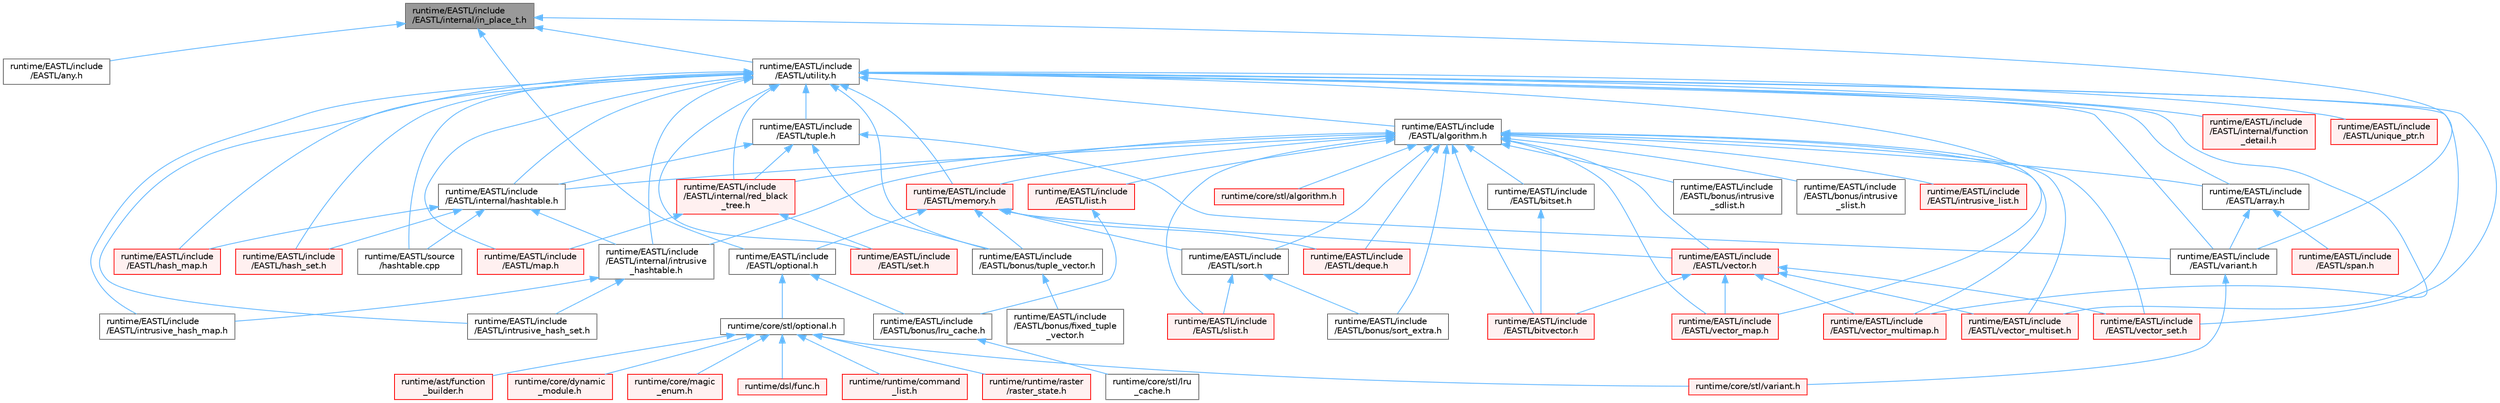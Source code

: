 digraph "runtime/EASTL/include/EASTL/internal/in_place_t.h"
{
 // LATEX_PDF_SIZE
  bgcolor="transparent";
  edge [fontname=Helvetica,fontsize=10,labelfontname=Helvetica,labelfontsize=10];
  node [fontname=Helvetica,fontsize=10,shape=box,height=0.2,width=0.4];
  Node1 [id="Node000001",label="runtime/EASTL/include\l/EASTL/internal/in_place_t.h",height=0.2,width=0.4,color="gray40", fillcolor="grey60", style="filled", fontcolor="black",tooltip=" "];
  Node1 -> Node2 [id="edge1_Node000001_Node000002",dir="back",color="steelblue1",style="solid",tooltip=" "];
  Node2 [id="Node000002",label="runtime/EASTL/include\l/EASTL/any.h",height=0.2,width=0.4,color="grey40", fillcolor="white", style="filled",URL="$any_8h.html",tooltip=" "];
  Node1 -> Node3 [id="edge2_Node000001_Node000003",dir="back",color="steelblue1",style="solid",tooltip=" "];
  Node3 [id="Node000003",label="runtime/EASTL/include\l/EASTL/optional.h",height=0.2,width=0.4,color="grey40", fillcolor="white", style="filled",URL="$_e_a_s_t_l_2include_2_e_a_s_t_l_2optional_8h.html",tooltip=" "];
  Node3 -> Node4 [id="edge3_Node000003_Node000004",dir="back",color="steelblue1",style="solid",tooltip=" "];
  Node4 [id="Node000004",label="runtime/EASTL/include\l/EASTL/bonus/lru_cache.h",height=0.2,width=0.4,color="grey40", fillcolor="white", style="filled",URL="$_e_a_s_t_l_2include_2_e_a_s_t_l_2bonus_2lru__cache_8h.html",tooltip=" "];
  Node4 -> Node5 [id="edge4_Node000004_Node000005",dir="back",color="steelblue1",style="solid",tooltip=" "];
  Node5 [id="Node000005",label="runtime/core/stl/lru\l_cache.h",height=0.2,width=0.4,color="grey40", fillcolor="white", style="filled",URL="$core_2stl_2lru__cache_8h.html",tooltip=" "];
  Node3 -> Node6 [id="edge5_Node000003_Node000006",dir="back",color="steelblue1",style="solid",tooltip=" "];
  Node6 [id="Node000006",label="runtime/core/stl/optional.h",height=0.2,width=0.4,color="grey40", fillcolor="white", style="filled",URL="$core_2stl_2optional_8h.html",tooltip=" "];
  Node6 -> Node7 [id="edge6_Node000006_Node000007",dir="back",color="steelblue1",style="solid",tooltip=" "];
  Node7 [id="Node000007",label="runtime/ast/function\l_builder.h",height=0.2,width=0.4,color="red", fillcolor="#FFF0F0", style="filled",URL="$function__builder_8h.html",tooltip=" "];
  Node6 -> Node39 [id="edge7_Node000006_Node000039",dir="back",color="steelblue1",style="solid",tooltip=" "];
  Node39 [id="Node000039",label="runtime/core/dynamic\l_module.h",height=0.2,width=0.4,color="red", fillcolor="#FFF0F0", style="filled",URL="$dynamic__module_8h.html",tooltip=" "];
  Node6 -> Node41 [id="edge8_Node000006_Node000041",dir="back",color="steelblue1",style="solid",tooltip=" "];
  Node41 [id="Node000041",label="runtime/core/magic\l_enum.h",height=0.2,width=0.4,color="red", fillcolor="#FFF0F0", style="filled",URL="$magic__enum_8h.html",tooltip=" "];
  Node6 -> Node63 [id="edge9_Node000006_Node000063",dir="back",color="steelblue1",style="solid",tooltip=" "];
  Node63 [id="Node000063",label="runtime/core/stl/variant.h",height=0.2,width=0.4,color="red", fillcolor="#FFF0F0", style="filled",URL="$core_2stl_2variant_8h.html",tooltip=" "];
  Node6 -> Node16 [id="edge10_Node000006_Node000016",dir="back",color="steelblue1",style="solid",tooltip=" "];
  Node16 [id="Node000016",label="runtime/dsl/func.h",height=0.2,width=0.4,color="red", fillcolor="#FFF0F0", style="filled",URL="$func_8h.html",tooltip=" "];
  Node6 -> Node66 [id="edge11_Node000006_Node000066",dir="back",color="steelblue1",style="solid",tooltip=" "];
  Node66 [id="Node000066",label="runtime/runtime/command\l_list.h",height=0.2,width=0.4,color="red", fillcolor="#FFF0F0", style="filled",URL="$command__list_8h.html",tooltip=" "];
  Node6 -> Node72 [id="edge12_Node000006_Node000072",dir="back",color="steelblue1",style="solid",tooltip=" "];
  Node72 [id="Node000072",label="runtime/runtime/raster\l/raster_state.h",height=0.2,width=0.4,color="red", fillcolor="#FFF0F0", style="filled",URL="$raster__state_8h.html",tooltip=" "];
  Node1 -> Node73 [id="edge13_Node000001_Node000073",dir="back",color="steelblue1",style="solid",tooltip=" "];
  Node73 [id="Node000073",label="runtime/EASTL/include\l/EASTL/utility.h",height=0.2,width=0.4,color="grey40", fillcolor="white", style="filled",URL="$_e_a_s_t_l_2include_2_e_a_s_t_l_2utility_8h.html",tooltip=" "];
  Node73 -> Node74 [id="edge14_Node000073_Node000074",dir="back",color="steelblue1",style="solid",tooltip=" "];
  Node74 [id="Node000074",label="runtime/EASTL/include\l/EASTL/algorithm.h",height=0.2,width=0.4,color="grey40", fillcolor="white", style="filled",URL="$_e_a_s_t_l_2include_2_e_a_s_t_l_2algorithm_8h.html",tooltip=" "];
  Node74 -> Node75 [id="edge15_Node000074_Node000075",dir="back",color="steelblue1",style="solid",tooltip=" "];
  Node75 [id="Node000075",label="runtime/EASTL/include\l/EASTL/array.h",height=0.2,width=0.4,color="grey40", fillcolor="white", style="filled",URL="$array_8h.html",tooltip=" "];
  Node75 -> Node76 [id="edge16_Node000075_Node000076",dir="back",color="steelblue1",style="solid",tooltip=" "];
  Node76 [id="Node000076",label="runtime/EASTL/include\l/EASTL/span.h",height=0.2,width=0.4,color="red", fillcolor="#FFF0F0", style="filled",URL="$span_8h.html",tooltip=" "];
  Node75 -> Node422 [id="edge17_Node000075_Node000422",dir="back",color="steelblue1",style="solid",tooltip=" "];
  Node422 [id="Node000422",label="runtime/EASTL/include\l/EASTL/variant.h",height=0.2,width=0.4,color="grey40", fillcolor="white", style="filled",URL="$_e_a_s_t_l_2include_2_e_a_s_t_l_2variant_8h.html",tooltip=" "];
  Node422 -> Node63 [id="edge18_Node000422_Node000063",dir="back",color="steelblue1",style="solid",tooltip=" "];
  Node74 -> Node91 [id="edge19_Node000074_Node000091",dir="back",color="steelblue1",style="solid",tooltip=" "];
  Node91 [id="Node000091",label="runtime/EASTL/include\l/EASTL/bitset.h",height=0.2,width=0.4,color="grey40", fillcolor="white", style="filled",URL="$bitset_8h.html",tooltip=" "];
  Node91 -> Node92 [id="edge20_Node000091_Node000092",dir="back",color="steelblue1",style="solid",tooltip=" "];
  Node92 [id="Node000092",label="runtime/EASTL/include\l/EASTL/bitvector.h",height=0.2,width=0.4,color="red", fillcolor="#FFF0F0", style="filled",URL="$bitvector_8h.html",tooltip=" "];
  Node74 -> Node92 [id="edge21_Node000074_Node000092",dir="back",color="steelblue1",style="solid",tooltip=" "];
  Node74 -> Node423 [id="edge22_Node000074_Node000423",dir="back",color="steelblue1",style="solid",tooltip=" "];
  Node423 [id="Node000423",label="runtime/EASTL/include\l/EASTL/bonus/intrusive\l_sdlist.h",height=0.2,width=0.4,color="grey40", fillcolor="white", style="filled",URL="$intrusive__sdlist_8h.html",tooltip=" "];
  Node74 -> Node424 [id="edge23_Node000074_Node000424",dir="back",color="steelblue1",style="solid",tooltip=" "];
  Node424 [id="Node000424",label="runtime/EASTL/include\l/EASTL/bonus/intrusive\l_slist.h",height=0.2,width=0.4,color="grey40", fillcolor="white", style="filled",URL="$intrusive__slist_8h.html",tooltip=" "];
  Node74 -> Node425 [id="edge24_Node000074_Node000425",dir="back",color="steelblue1",style="solid",tooltip=" "];
  Node425 [id="Node000425",label="runtime/EASTL/include\l/EASTL/bonus/sort_extra.h",height=0.2,width=0.4,color="grey40", fillcolor="white", style="filled",URL="$sort__extra_8h.html",tooltip=" "];
  Node74 -> Node426 [id="edge25_Node000074_Node000426",dir="back",color="steelblue1",style="solid",tooltip=" "];
  Node426 [id="Node000426",label="runtime/EASTL/include\l/EASTL/deque.h",height=0.2,width=0.4,color="red", fillcolor="#FFF0F0", style="filled",URL="$_e_a_s_t_l_2include_2_e_a_s_t_l_2deque_8h.html",tooltip=" "];
  Node74 -> Node109 [id="edge26_Node000074_Node000109",dir="back",color="steelblue1",style="solid",tooltip=" "];
  Node109 [id="Node000109",label="runtime/EASTL/include\l/EASTL/internal/hashtable.h",height=0.2,width=0.4,color="grey40", fillcolor="white", style="filled",URL="$hashtable_8h.html",tooltip=" "];
  Node109 -> Node110 [id="edge27_Node000109_Node000110",dir="back",color="steelblue1",style="solid",tooltip=" "];
  Node110 [id="Node000110",label="runtime/EASTL/include\l/EASTL/hash_map.h",height=0.2,width=0.4,color="red", fillcolor="#FFF0F0", style="filled",URL="$hash__map_8h.html",tooltip=" "];
  Node109 -> Node114 [id="edge28_Node000109_Node000114",dir="back",color="steelblue1",style="solid",tooltip=" "];
  Node114 [id="Node000114",label="runtime/EASTL/include\l/EASTL/hash_set.h",height=0.2,width=0.4,color="red", fillcolor="#FFF0F0", style="filled",URL="$hash__set_8h.html",tooltip=" "];
  Node109 -> Node117 [id="edge29_Node000109_Node000117",dir="back",color="steelblue1",style="solid",tooltip=" "];
  Node117 [id="Node000117",label="runtime/EASTL/include\l/EASTL/internal/intrusive\l_hashtable.h",height=0.2,width=0.4,color="grey40", fillcolor="white", style="filled",URL="$intrusive__hashtable_8h.html",tooltip=" "];
  Node117 -> Node118 [id="edge30_Node000117_Node000118",dir="back",color="steelblue1",style="solid",tooltip=" "];
  Node118 [id="Node000118",label="runtime/EASTL/include\l/EASTL/intrusive_hash_map.h",height=0.2,width=0.4,color="grey40", fillcolor="white", style="filled",URL="$intrusive__hash__map_8h.html",tooltip=" "];
  Node117 -> Node119 [id="edge31_Node000117_Node000119",dir="back",color="steelblue1",style="solid",tooltip=" "];
  Node119 [id="Node000119",label="runtime/EASTL/include\l/EASTL/intrusive_hash_set.h",height=0.2,width=0.4,color="grey40", fillcolor="white", style="filled",URL="$intrusive__hash__set_8h.html",tooltip=" "];
  Node109 -> Node120 [id="edge32_Node000109_Node000120",dir="back",color="steelblue1",style="solid",tooltip=" "];
  Node120 [id="Node000120",label="runtime/EASTL/source\l/hashtable.cpp",height=0.2,width=0.4,color="grey40", fillcolor="white", style="filled",URL="$hashtable_8cpp.html",tooltip=" "];
  Node74 -> Node117 [id="edge33_Node000074_Node000117",dir="back",color="steelblue1",style="solid",tooltip=" "];
  Node74 -> Node430 [id="edge34_Node000074_Node000430",dir="back",color="steelblue1",style="solid",tooltip=" "];
  Node430 [id="Node000430",label="runtime/EASTL/include\l/EASTL/internal/red_black\l_tree.h",height=0.2,width=0.4,color="red", fillcolor="#FFF0F0", style="filled",URL="$red__black__tree_8h.html",tooltip=" "];
  Node430 -> Node431 [id="edge35_Node000430_Node000431",dir="back",color="steelblue1",style="solid",tooltip=" "];
  Node431 [id="Node000431",label="runtime/EASTL/include\l/EASTL/map.h",height=0.2,width=0.4,color="red", fillcolor="#FFF0F0", style="filled",URL="$_e_a_s_t_l_2include_2_e_a_s_t_l_2map_8h.html",tooltip=" "];
  Node430 -> Node435 [id="edge36_Node000430_Node000435",dir="back",color="steelblue1",style="solid",tooltip=" "];
  Node435 [id="Node000435",label="runtime/EASTL/include\l/EASTL/set.h",height=0.2,width=0.4,color="red", fillcolor="#FFF0F0", style="filled",URL="$set_8h.html",tooltip=" "];
  Node74 -> Node438 [id="edge37_Node000074_Node000438",dir="back",color="steelblue1",style="solid",tooltip=" "];
  Node438 [id="Node000438",label="runtime/EASTL/include\l/EASTL/intrusive_list.h",height=0.2,width=0.4,color="red", fillcolor="#FFF0F0", style="filled",URL="$intrusive__list_8h.html",tooltip=" "];
  Node74 -> Node440 [id="edge38_Node000074_Node000440",dir="back",color="steelblue1",style="solid",tooltip=" "];
  Node440 [id="Node000440",label="runtime/EASTL/include\l/EASTL/list.h",height=0.2,width=0.4,color="red", fillcolor="#FFF0F0", style="filled",URL="$_e_a_s_t_l_2include_2_e_a_s_t_l_2list_8h.html",tooltip=" "];
  Node440 -> Node4 [id="edge39_Node000440_Node000004",dir="back",color="steelblue1",style="solid",tooltip=" "];
  Node74 -> Node443 [id="edge40_Node000074_Node000443",dir="back",color="steelblue1",style="solid",tooltip=" "];
  Node443 [id="Node000443",label="runtime/EASTL/include\l/EASTL/memory.h",height=0.2,width=0.4,color="red", fillcolor="#FFF0F0", style="filled",URL="$_e_a_s_t_l_2include_2_e_a_s_t_l_2memory_8h.html",tooltip=" "];
  Node443 -> Node444 [id="edge41_Node000443_Node000444",dir="back",color="steelblue1",style="solid",tooltip=" "];
  Node444 [id="Node000444",label="runtime/EASTL/include\l/EASTL/bonus/tuple_vector.h",height=0.2,width=0.4,color="grey40", fillcolor="white", style="filled",URL="$tuple__vector_8h.html",tooltip=" "];
  Node444 -> Node445 [id="edge42_Node000444_Node000445",dir="back",color="steelblue1",style="solid",tooltip=" "];
  Node445 [id="Node000445",label="runtime/EASTL/include\l/EASTL/bonus/fixed_tuple\l_vector.h",height=0.2,width=0.4,color="grey40", fillcolor="white", style="filled",URL="$fixed__tuple__vector_8h.html",tooltip=" "];
  Node443 -> Node426 [id="edge43_Node000443_Node000426",dir="back",color="steelblue1",style="solid",tooltip=" "];
  Node443 -> Node3 [id="edge44_Node000443_Node000003",dir="back",color="steelblue1",style="solid",tooltip=" "];
  Node443 -> Node460 [id="edge45_Node000443_Node000460",dir="back",color="steelblue1",style="solid",tooltip=" "];
  Node460 [id="Node000460",label="runtime/EASTL/include\l/EASTL/sort.h",height=0.2,width=0.4,color="grey40", fillcolor="white", style="filled",URL="$sort_8h.html",tooltip=" "];
  Node460 -> Node425 [id="edge46_Node000460_Node000425",dir="back",color="steelblue1",style="solid",tooltip=" "];
  Node460 -> Node461 [id="edge47_Node000460_Node000461",dir="back",color="steelblue1",style="solid",tooltip=" "];
  Node461 [id="Node000461",label="runtime/EASTL/include\l/EASTL/slist.h",height=0.2,width=0.4,color="red", fillcolor="#FFF0F0", style="filled",URL="$slist_8h.html",tooltip=" "];
  Node443 -> Node462 [id="edge48_Node000443_Node000462",dir="back",color="steelblue1",style="solid",tooltip=" "];
  Node462 [id="Node000462",label="runtime/EASTL/include\l/EASTL/vector.h",height=0.2,width=0.4,color="red", fillcolor="#FFF0F0", style="filled",URL="$_e_a_s_t_l_2include_2_e_a_s_t_l_2vector_8h.html",tooltip=" "];
  Node462 -> Node92 [id="edge49_Node000462_Node000092",dir="back",color="steelblue1",style="solid",tooltip=" "];
  Node462 -> Node468 [id="edge50_Node000462_Node000468",dir="back",color="steelblue1",style="solid",tooltip=" "];
  Node468 [id="Node000468",label="runtime/EASTL/include\l/EASTL/vector_map.h",height=0.2,width=0.4,color="red", fillcolor="#FFF0F0", style="filled",URL="$_e_a_s_t_l_2include_2_e_a_s_t_l_2vector__map_8h.html",tooltip=" "];
  Node462 -> Node470 [id="edge51_Node000462_Node000470",dir="back",color="steelblue1",style="solid",tooltip=" "];
  Node470 [id="Node000470",label="runtime/EASTL/include\l/EASTL/vector_multimap.h",height=0.2,width=0.4,color="red", fillcolor="#FFF0F0", style="filled",URL="$vector__multimap_8h.html",tooltip=" "];
  Node462 -> Node471 [id="edge52_Node000462_Node000471",dir="back",color="steelblue1",style="solid",tooltip=" "];
  Node471 [id="Node000471",label="runtime/EASTL/include\l/EASTL/vector_multiset.h",height=0.2,width=0.4,color="red", fillcolor="#FFF0F0", style="filled",URL="$vector__multiset_8h.html",tooltip=" "];
  Node462 -> Node472 [id="edge53_Node000462_Node000472",dir="back",color="steelblue1",style="solid",tooltip=" "];
  Node472 [id="Node000472",label="runtime/EASTL/include\l/EASTL/vector_set.h",height=0.2,width=0.4,color="red", fillcolor="#FFF0F0", style="filled",URL="$vector__set_8h.html",tooltip=" "];
  Node74 -> Node461 [id="edge54_Node000074_Node000461",dir="back",color="steelblue1",style="solid",tooltip=" "];
  Node74 -> Node460 [id="edge55_Node000074_Node000460",dir="back",color="steelblue1",style="solid",tooltip=" "];
  Node74 -> Node462 [id="edge56_Node000074_Node000462",dir="back",color="steelblue1",style="solid",tooltip=" "];
  Node74 -> Node468 [id="edge57_Node000074_Node000468",dir="back",color="steelblue1",style="solid",tooltip=" "];
  Node74 -> Node470 [id="edge58_Node000074_Node000470",dir="back",color="steelblue1",style="solid",tooltip=" "];
  Node74 -> Node471 [id="edge59_Node000074_Node000471",dir="back",color="steelblue1",style="solid",tooltip=" "];
  Node74 -> Node472 [id="edge60_Node000074_Node000472",dir="back",color="steelblue1",style="solid",tooltip=" "];
  Node74 -> Node475 [id="edge61_Node000074_Node000475",dir="back",color="steelblue1",style="solid",tooltip=" "];
  Node475 [id="Node000475",label="runtime/core/stl/algorithm.h",height=0.2,width=0.4,color="red", fillcolor="#FFF0F0", style="filled",URL="$core_2stl_2algorithm_8h.html",tooltip=" "];
  Node73 -> Node75 [id="edge62_Node000073_Node000075",dir="back",color="steelblue1",style="solid",tooltip=" "];
  Node73 -> Node444 [id="edge63_Node000073_Node000444",dir="back",color="steelblue1",style="solid",tooltip=" "];
  Node73 -> Node110 [id="edge64_Node000073_Node000110",dir="back",color="steelblue1",style="solid",tooltip=" "];
  Node73 -> Node114 [id="edge65_Node000073_Node000114",dir="back",color="steelblue1",style="solid",tooltip=" "];
  Node73 -> Node476 [id="edge66_Node000073_Node000476",dir="back",color="steelblue1",style="solid",tooltip=" "];
  Node476 [id="Node000476",label="runtime/EASTL/include\l/EASTL/internal/function\l_detail.h",height=0.2,width=0.4,color="red", fillcolor="#FFF0F0", style="filled",URL="$function__detail_8h.html",tooltip=" "];
  Node73 -> Node109 [id="edge67_Node000073_Node000109",dir="back",color="steelblue1",style="solid",tooltip=" "];
  Node73 -> Node117 [id="edge68_Node000073_Node000117",dir="back",color="steelblue1",style="solid",tooltip=" "];
  Node73 -> Node430 [id="edge69_Node000073_Node000430",dir="back",color="steelblue1",style="solid",tooltip=" "];
  Node73 -> Node118 [id="edge70_Node000073_Node000118",dir="back",color="steelblue1",style="solid",tooltip=" "];
  Node73 -> Node119 [id="edge71_Node000073_Node000119",dir="back",color="steelblue1",style="solid",tooltip=" "];
  Node73 -> Node431 [id="edge72_Node000073_Node000431",dir="back",color="steelblue1",style="solid",tooltip=" "];
  Node73 -> Node443 [id="edge73_Node000073_Node000443",dir="back",color="steelblue1",style="solid",tooltip=" "];
  Node73 -> Node435 [id="edge74_Node000073_Node000435",dir="back",color="steelblue1",style="solid",tooltip=" "];
  Node73 -> Node480 [id="edge75_Node000073_Node000480",dir="back",color="steelblue1",style="solid",tooltip=" "];
  Node480 [id="Node000480",label="runtime/EASTL/include\l/EASTL/tuple.h",height=0.2,width=0.4,color="grey40", fillcolor="white", style="filled",URL="$tuple_8h.html",tooltip=" "];
  Node480 -> Node444 [id="edge76_Node000480_Node000444",dir="back",color="steelblue1",style="solid",tooltip=" "];
  Node480 -> Node109 [id="edge77_Node000480_Node000109",dir="back",color="steelblue1",style="solid",tooltip=" "];
  Node480 -> Node430 [id="edge78_Node000480_Node000430",dir="back",color="steelblue1",style="solid",tooltip=" "];
  Node480 -> Node422 [id="edge79_Node000480_Node000422",dir="back",color="steelblue1",style="solid",tooltip=" "];
  Node73 -> Node459 [id="edge80_Node000073_Node000459",dir="back",color="steelblue1",style="solid",tooltip=" "];
  Node459 [id="Node000459",label="runtime/EASTL/include\l/EASTL/unique_ptr.h",height=0.2,width=0.4,color="red", fillcolor="#FFF0F0", style="filled",URL="$unique__ptr_8h.html",tooltip=" "];
  Node73 -> Node422 [id="edge81_Node000073_Node000422",dir="back",color="steelblue1",style="solid",tooltip=" "];
  Node73 -> Node468 [id="edge82_Node000073_Node000468",dir="back",color="steelblue1",style="solid",tooltip=" "];
  Node73 -> Node470 [id="edge83_Node000073_Node000470",dir="back",color="steelblue1",style="solid",tooltip=" "];
  Node73 -> Node471 [id="edge84_Node000073_Node000471",dir="back",color="steelblue1",style="solid",tooltip=" "];
  Node73 -> Node472 [id="edge85_Node000073_Node000472",dir="back",color="steelblue1",style="solid",tooltip=" "];
  Node73 -> Node120 [id="edge86_Node000073_Node000120",dir="back",color="steelblue1",style="solid",tooltip=" "];
  Node1 -> Node422 [id="edge87_Node000001_Node000422",dir="back",color="steelblue1",style="solid",tooltip=" "];
}

